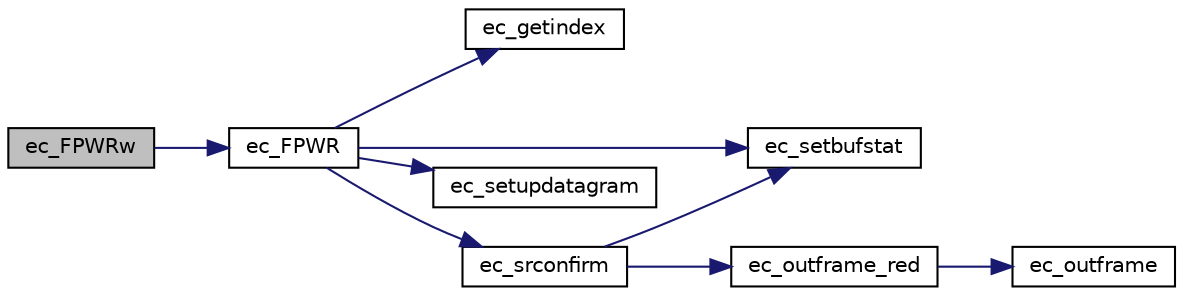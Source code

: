 digraph "ec_FPWRw"
{
 // INTERACTIVE_SVG=YES
  edge [fontname="Helvetica",fontsize="10",labelfontname="Helvetica",labelfontsize="10"];
  node [fontname="Helvetica",fontsize="10",shape=record];
  rankdir="LR";
  Node1 [label="ec_FPWRw",height=0.2,width=0.4,color="black", fillcolor="grey75", style="filled" fontcolor="black"];
  Node1 -> Node2 [color="midnightblue",fontsize="10",style="solid",fontname="Helvetica"];
  Node2 [label="ec_FPWR",height=0.2,width=0.4,color="black", fillcolor="white", style="filled",URL="$ethercatbase_8c.html#aa2fe58363a824f15838718ee31f11ffc"];
  Node2 -> Node3 [color="midnightblue",fontsize="10",style="solid",fontname="Helvetica"];
  Node3 [label="ec_getindex",height=0.2,width=0.4,color="black", fillcolor="white", style="filled",URL="$nicdrv_8c.html#ae3520c51670d8e4e3e360f26fd8acee4"];
  Node2 -> Node4 [color="midnightblue",fontsize="10",style="solid",fontname="Helvetica"];
  Node4 [label="ec_setbufstat",height=0.2,width=0.4,color="black", fillcolor="white", style="filled",URL="$nicdrv_8c.html#a121be26fdb9da9ef5b9f217fdcd2d50f"];
  Node2 -> Node5 [color="midnightblue",fontsize="10",style="solid",fontname="Helvetica"];
  Node5 [label="ec_setupdatagram",height=0.2,width=0.4,color="black", fillcolor="white", style="filled",URL="$ethercatbase_8c.html#a3b9a1e2b9fc1e15cf147a85d484db027"];
  Node2 -> Node6 [color="midnightblue",fontsize="10",style="solid",fontname="Helvetica"];
  Node6 [label="ec_srconfirm",height=0.2,width=0.4,color="black", fillcolor="white", style="filled",URL="$nicdrv_8c.html#ae49716ef495b23fc91261396fb2f49ec"];
  Node6 -> Node7 [color="midnightblue",fontsize="10",style="solid",fontname="Helvetica"];
  Node7 [label="ec_outframe_red",height=0.2,width=0.4,color="black", fillcolor="white", style="filled",URL="$nicdrv_8c.html#afb39cbe067b1afa202e8c487a33c4d66"];
  Node7 -> Node8 [color="midnightblue",fontsize="10",style="solid",fontname="Helvetica"];
  Node8 [label="ec_outframe",height=0.2,width=0.4,color="black", fillcolor="white", style="filled",URL="$nicdrv_8c.html#ace7534023c2df9a309fc51a5e7fd6d94"];
  Node6 -> Node4 [color="midnightblue",fontsize="10",style="solid",fontname="Helvetica"];
}
